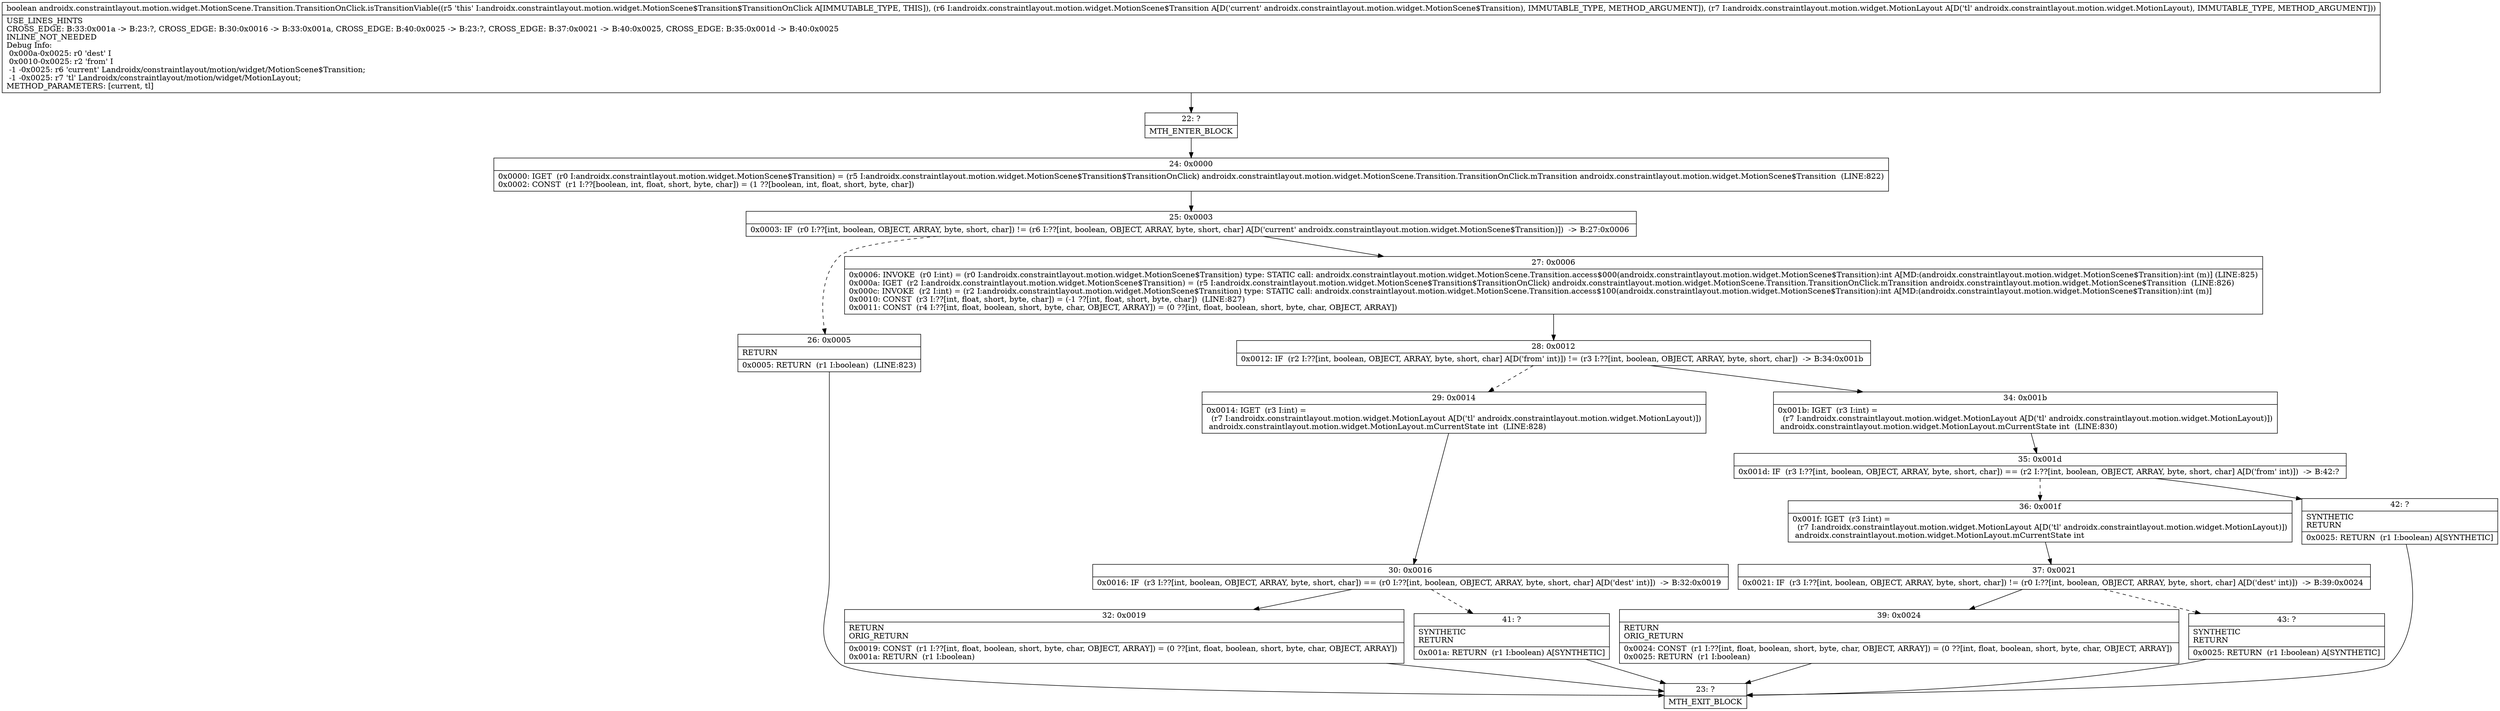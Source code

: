 digraph "CFG forandroidx.constraintlayout.motion.widget.MotionScene.Transition.TransitionOnClick.isTransitionViable(Landroidx\/constraintlayout\/motion\/widget\/MotionScene$Transition;Landroidx\/constraintlayout\/motion\/widget\/MotionLayout;)Z" {
Node_22 [shape=record,label="{22\:\ ?|MTH_ENTER_BLOCK\l}"];
Node_24 [shape=record,label="{24\:\ 0x0000|0x0000: IGET  (r0 I:androidx.constraintlayout.motion.widget.MotionScene$Transition) = (r5 I:androidx.constraintlayout.motion.widget.MotionScene$Transition$TransitionOnClick) androidx.constraintlayout.motion.widget.MotionScene.Transition.TransitionOnClick.mTransition androidx.constraintlayout.motion.widget.MotionScene$Transition  (LINE:822)\l0x0002: CONST  (r1 I:??[boolean, int, float, short, byte, char]) = (1 ??[boolean, int, float, short, byte, char]) \l}"];
Node_25 [shape=record,label="{25\:\ 0x0003|0x0003: IF  (r0 I:??[int, boolean, OBJECT, ARRAY, byte, short, char]) != (r6 I:??[int, boolean, OBJECT, ARRAY, byte, short, char] A[D('current' androidx.constraintlayout.motion.widget.MotionScene$Transition)])  \-\> B:27:0x0006 \l}"];
Node_26 [shape=record,label="{26\:\ 0x0005|RETURN\l|0x0005: RETURN  (r1 I:boolean)  (LINE:823)\l}"];
Node_23 [shape=record,label="{23\:\ ?|MTH_EXIT_BLOCK\l}"];
Node_27 [shape=record,label="{27\:\ 0x0006|0x0006: INVOKE  (r0 I:int) = (r0 I:androidx.constraintlayout.motion.widget.MotionScene$Transition) type: STATIC call: androidx.constraintlayout.motion.widget.MotionScene.Transition.access$000(androidx.constraintlayout.motion.widget.MotionScene$Transition):int A[MD:(androidx.constraintlayout.motion.widget.MotionScene$Transition):int (m)] (LINE:825)\l0x000a: IGET  (r2 I:androidx.constraintlayout.motion.widget.MotionScene$Transition) = (r5 I:androidx.constraintlayout.motion.widget.MotionScene$Transition$TransitionOnClick) androidx.constraintlayout.motion.widget.MotionScene.Transition.TransitionOnClick.mTransition androidx.constraintlayout.motion.widget.MotionScene$Transition  (LINE:826)\l0x000c: INVOKE  (r2 I:int) = (r2 I:androidx.constraintlayout.motion.widget.MotionScene$Transition) type: STATIC call: androidx.constraintlayout.motion.widget.MotionScene.Transition.access$100(androidx.constraintlayout.motion.widget.MotionScene$Transition):int A[MD:(androidx.constraintlayout.motion.widget.MotionScene$Transition):int (m)]\l0x0010: CONST  (r3 I:??[int, float, short, byte, char]) = (\-1 ??[int, float, short, byte, char])  (LINE:827)\l0x0011: CONST  (r4 I:??[int, float, boolean, short, byte, char, OBJECT, ARRAY]) = (0 ??[int, float, boolean, short, byte, char, OBJECT, ARRAY]) \l}"];
Node_28 [shape=record,label="{28\:\ 0x0012|0x0012: IF  (r2 I:??[int, boolean, OBJECT, ARRAY, byte, short, char] A[D('from' int)]) != (r3 I:??[int, boolean, OBJECT, ARRAY, byte, short, char])  \-\> B:34:0x001b \l}"];
Node_29 [shape=record,label="{29\:\ 0x0014|0x0014: IGET  (r3 I:int) = \l  (r7 I:androidx.constraintlayout.motion.widget.MotionLayout A[D('tl' androidx.constraintlayout.motion.widget.MotionLayout)])\l androidx.constraintlayout.motion.widget.MotionLayout.mCurrentState int  (LINE:828)\l}"];
Node_30 [shape=record,label="{30\:\ 0x0016|0x0016: IF  (r3 I:??[int, boolean, OBJECT, ARRAY, byte, short, char]) == (r0 I:??[int, boolean, OBJECT, ARRAY, byte, short, char] A[D('dest' int)])  \-\> B:32:0x0019 \l}"];
Node_32 [shape=record,label="{32\:\ 0x0019|RETURN\lORIG_RETURN\l|0x0019: CONST  (r1 I:??[int, float, boolean, short, byte, char, OBJECT, ARRAY]) = (0 ??[int, float, boolean, short, byte, char, OBJECT, ARRAY]) \l0x001a: RETURN  (r1 I:boolean) \l}"];
Node_41 [shape=record,label="{41\:\ ?|SYNTHETIC\lRETURN\l|0x001a: RETURN  (r1 I:boolean) A[SYNTHETIC]\l}"];
Node_34 [shape=record,label="{34\:\ 0x001b|0x001b: IGET  (r3 I:int) = \l  (r7 I:androidx.constraintlayout.motion.widget.MotionLayout A[D('tl' androidx.constraintlayout.motion.widget.MotionLayout)])\l androidx.constraintlayout.motion.widget.MotionLayout.mCurrentState int  (LINE:830)\l}"];
Node_35 [shape=record,label="{35\:\ 0x001d|0x001d: IF  (r3 I:??[int, boolean, OBJECT, ARRAY, byte, short, char]) == (r2 I:??[int, boolean, OBJECT, ARRAY, byte, short, char] A[D('from' int)])  \-\> B:42:? \l}"];
Node_36 [shape=record,label="{36\:\ 0x001f|0x001f: IGET  (r3 I:int) = \l  (r7 I:androidx.constraintlayout.motion.widget.MotionLayout A[D('tl' androidx.constraintlayout.motion.widget.MotionLayout)])\l androidx.constraintlayout.motion.widget.MotionLayout.mCurrentState int \l}"];
Node_37 [shape=record,label="{37\:\ 0x0021|0x0021: IF  (r3 I:??[int, boolean, OBJECT, ARRAY, byte, short, char]) != (r0 I:??[int, boolean, OBJECT, ARRAY, byte, short, char] A[D('dest' int)])  \-\> B:39:0x0024 \l}"];
Node_39 [shape=record,label="{39\:\ 0x0024|RETURN\lORIG_RETURN\l|0x0024: CONST  (r1 I:??[int, float, boolean, short, byte, char, OBJECT, ARRAY]) = (0 ??[int, float, boolean, short, byte, char, OBJECT, ARRAY]) \l0x0025: RETURN  (r1 I:boolean) \l}"];
Node_43 [shape=record,label="{43\:\ ?|SYNTHETIC\lRETURN\l|0x0025: RETURN  (r1 I:boolean) A[SYNTHETIC]\l}"];
Node_42 [shape=record,label="{42\:\ ?|SYNTHETIC\lRETURN\l|0x0025: RETURN  (r1 I:boolean) A[SYNTHETIC]\l}"];
MethodNode[shape=record,label="{boolean androidx.constraintlayout.motion.widget.MotionScene.Transition.TransitionOnClick.isTransitionViable((r5 'this' I:androidx.constraintlayout.motion.widget.MotionScene$Transition$TransitionOnClick A[IMMUTABLE_TYPE, THIS]), (r6 I:androidx.constraintlayout.motion.widget.MotionScene$Transition A[D('current' androidx.constraintlayout.motion.widget.MotionScene$Transition), IMMUTABLE_TYPE, METHOD_ARGUMENT]), (r7 I:androidx.constraintlayout.motion.widget.MotionLayout A[D('tl' androidx.constraintlayout.motion.widget.MotionLayout), IMMUTABLE_TYPE, METHOD_ARGUMENT]))  | USE_LINES_HINTS\lCROSS_EDGE: B:33:0x001a \-\> B:23:?, CROSS_EDGE: B:30:0x0016 \-\> B:33:0x001a, CROSS_EDGE: B:40:0x0025 \-\> B:23:?, CROSS_EDGE: B:37:0x0021 \-\> B:40:0x0025, CROSS_EDGE: B:35:0x001d \-\> B:40:0x0025\lINLINE_NOT_NEEDED\lDebug Info:\l  0x000a\-0x0025: r0 'dest' I\l  0x0010\-0x0025: r2 'from' I\l  \-1 \-0x0025: r6 'current' Landroidx\/constraintlayout\/motion\/widget\/MotionScene$Transition;\l  \-1 \-0x0025: r7 'tl' Landroidx\/constraintlayout\/motion\/widget\/MotionLayout;\lMETHOD_PARAMETERS: [current, tl]\l}"];
MethodNode -> Node_22;Node_22 -> Node_24;
Node_24 -> Node_25;
Node_25 -> Node_26[style=dashed];
Node_25 -> Node_27;
Node_26 -> Node_23;
Node_27 -> Node_28;
Node_28 -> Node_29[style=dashed];
Node_28 -> Node_34;
Node_29 -> Node_30;
Node_30 -> Node_32;
Node_30 -> Node_41[style=dashed];
Node_32 -> Node_23;
Node_41 -> Node_23;
Node_34 -> Node_35;
Node_35 -> Node_36[style=dashed];
Node_35 -> Node_42;
Node_36 -> Node_37;
Node_37 -> Node_39;
Node_37 -> Node_43[style=dashed];
Node_39 -> Node_23;
Node_43 -> Node_23;
Node_42 -> Node_23;
}

